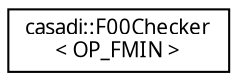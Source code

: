 digraph "Graphical Class Hierarchy"
{
  edge [fontname="FreeSans.ttf",fontsize="10",labelfontname="FreeSans.ttf",labelfontsize="10"];
  node [fontname="FreeSans.ttf",fontsize="10",shape=record];
  rankdir="LR";
  Node1 [label="casadi::F00Checker\l\< OP_FMIN \>",height=0.2,width=0.4,color="black", fillcolor="white", style="filled",URL="$d8/d30/structcasadi_1_1F00Checker_3_01OP__FMIN_01_4.html"];
}
